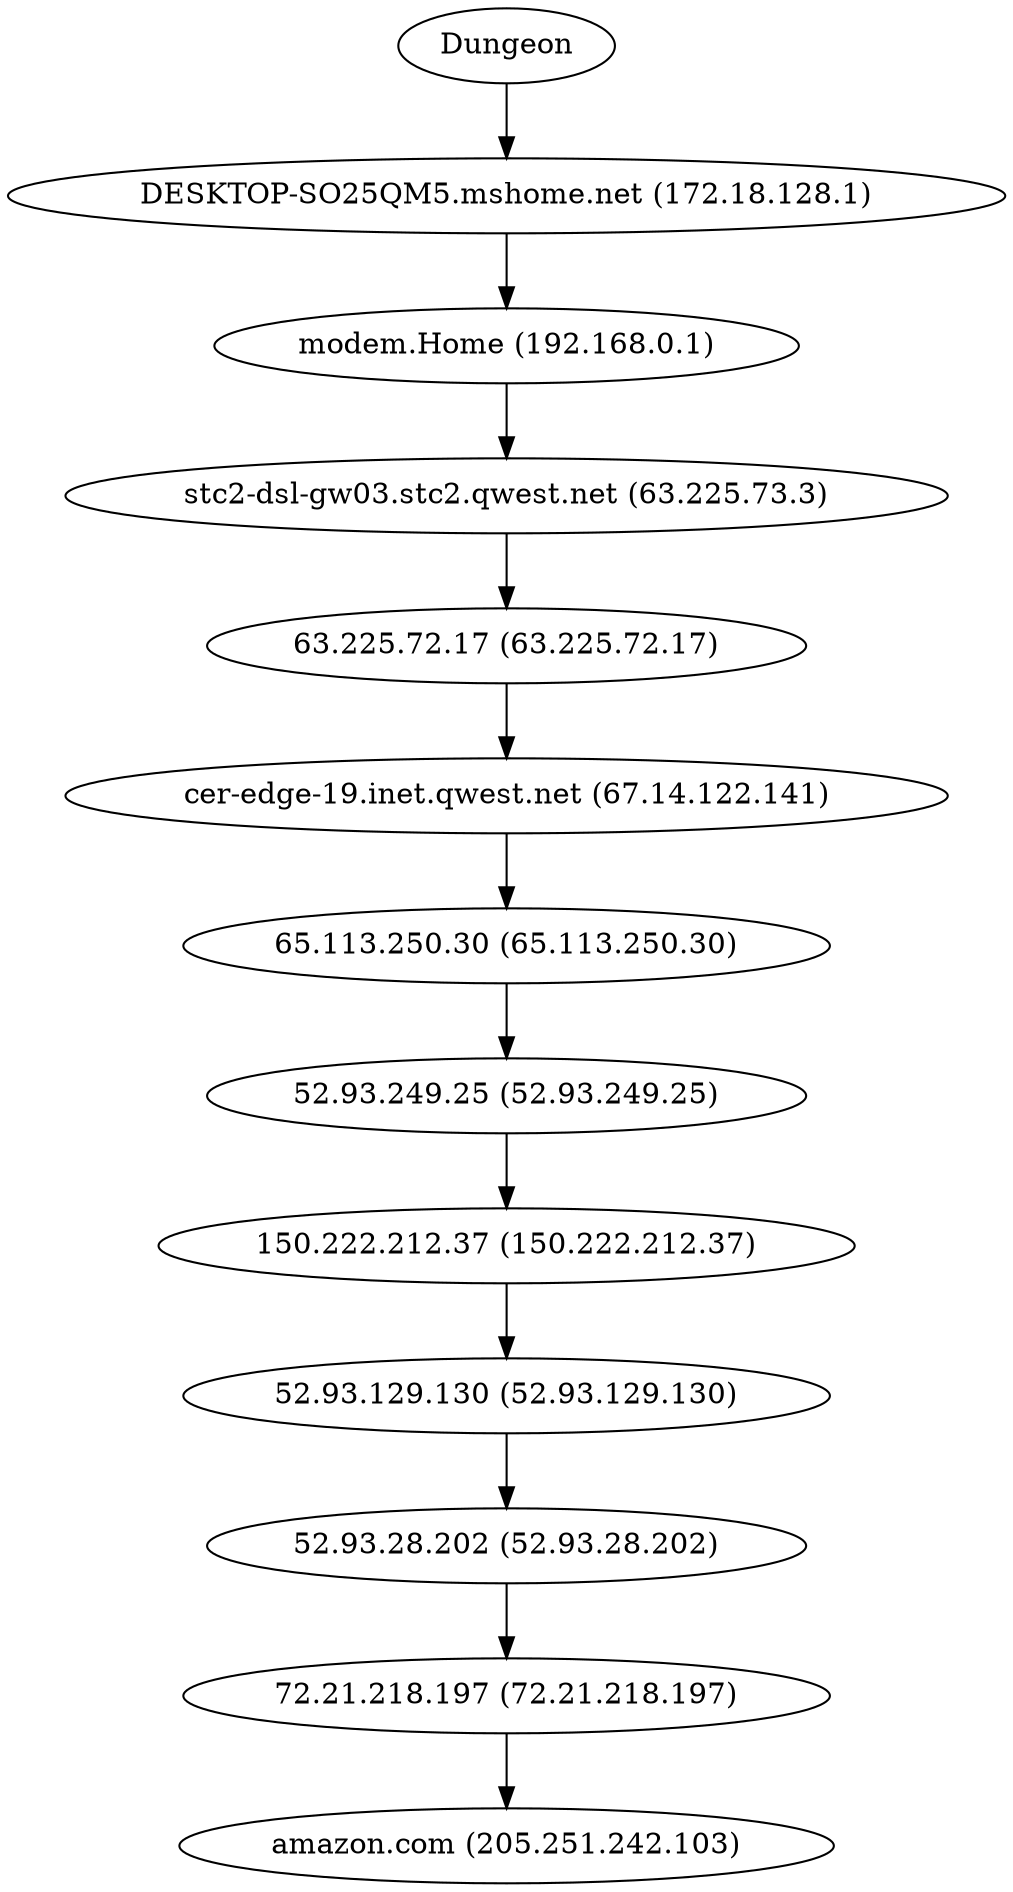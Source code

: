 digraph network {

// traceroute to amazon.com (205.251.242.103), 60 hops max, 60 byte packets
"Dungeon" -> "DESKTOP-SO25QM5.mshome.net (172.18.128.1)";
"DESKTOP-SO25QM5.mshome.net (172.18.128.1)" -> "modem.Home (192.168.0.1)";
"modem.Home (192.168.0.1)" -> "stc2-dsl-gw03.stc2.qwest.net (63.225.73.3)";
"stc2-dsl-gw03.stc2.qwest.net (63.225.73.3)" -> "63.225.72.17 (63.225.72.17)";
"63.225.72.17 (63.225.72.17)" -> "cer-edge-19.inet.qwest.net (67.14.122.141)";
"cer-edge-19.inet.qwest.net (67.14.122.141)" -> "65.113.250.30 (65.113.250.30)";
"65.113.250.30 (65.113.250.30)" -> "52.93.249.25 (52.93.249.25)";
"52.93.249.25 (52.93.249.25)" -> "150.222.212.37 (150.222.212.37)";
"150.222.212.37 (150.222.212.37)" -> "52.93.129.130 (52.93.129.130)";
"52.93.129.130 (52.93.129.130)" -> "52.93.28.202 (52.93.28.202)";
"52.93.28.202 (52.93.28.202)" -> "72.21.218.197 (72.21.218.197)";
"72.21.218.197 (72.21.218.197)" -> "amazon.com (205.251.242.103)";
}
